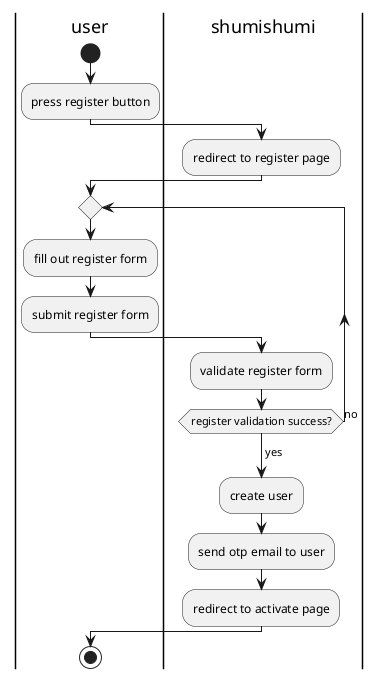 @startuml register

|user|
start
:press register button;
|shumishumi|
:redirect to register page;
|user|
repeat
:fill out register form;
:submit register form;
|shumishumi|
:validate register form;
repeat while (register validation success?) is (no)
-> yes;
:create user;
:send otp email to user;
:redirect to activate page;
|user|
stop
 
@enduml